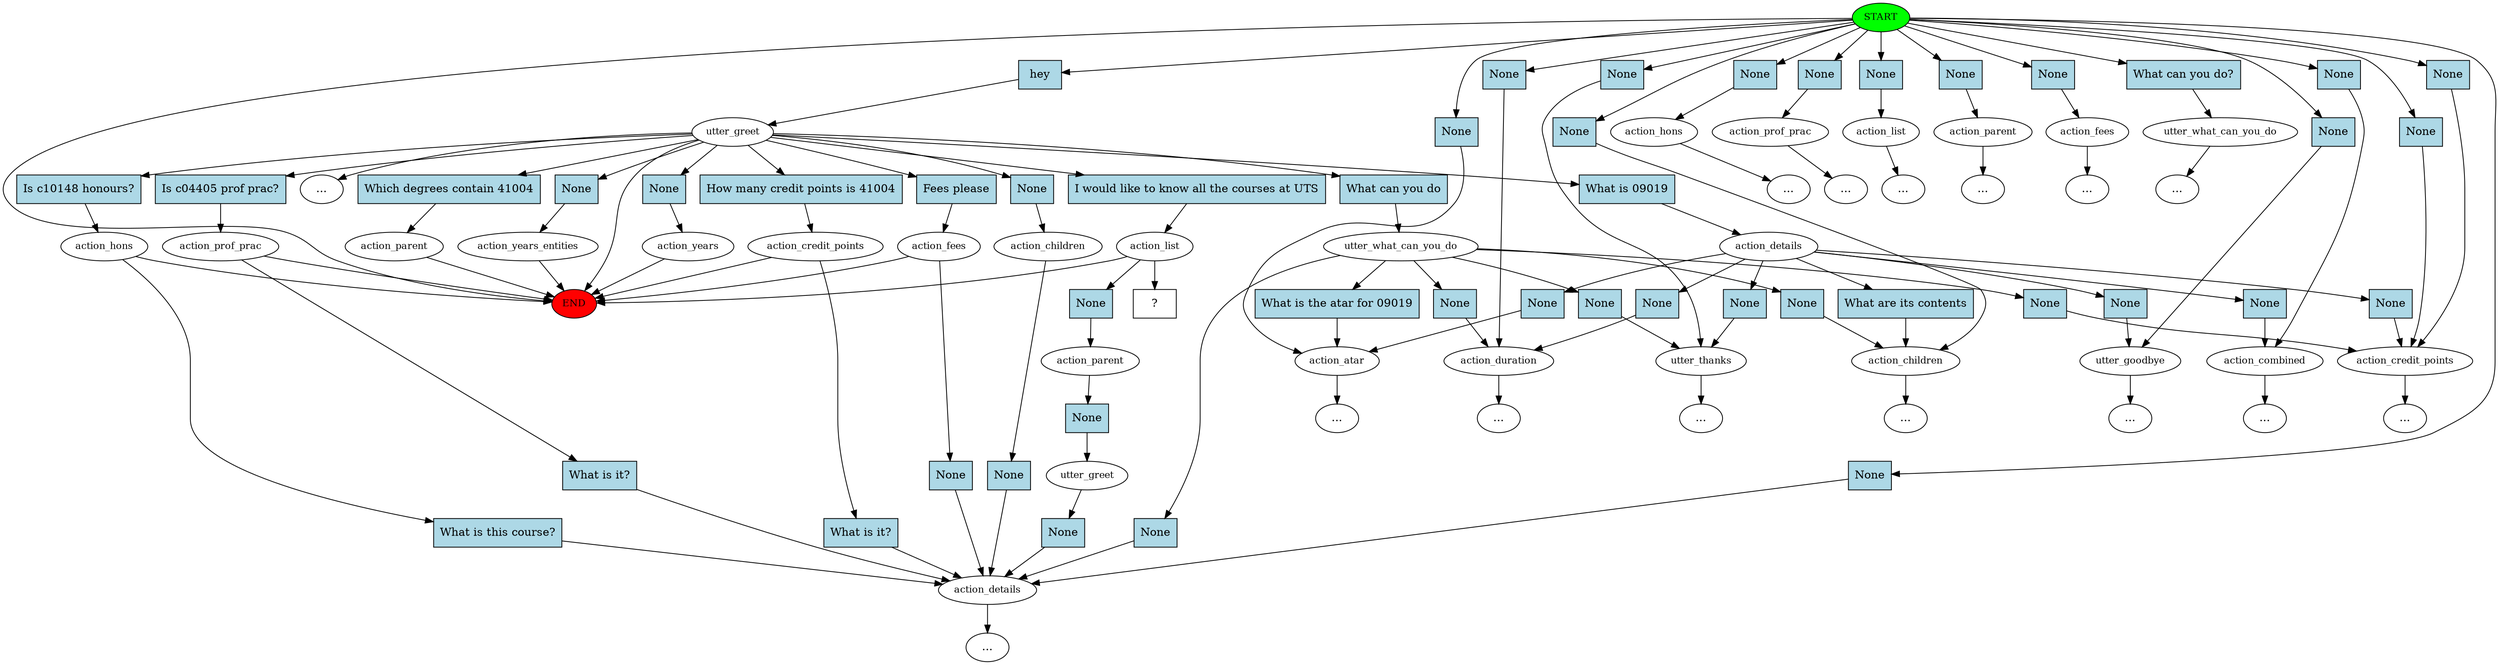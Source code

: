 digraph  {
0 [class="start active", fillcolor=green, fontsize=12, label=START, style=filled];
"-1" [class=end, fillcolor=red, fontsize=12, label=END, style=filled];
1 [class=active, fontsize=12, label=utter_greet];
2 [class="", fontsize=12, label=action_details];
3 [class="", fontsize=12, label=utter_goodbye];
6 [class="", fontsize=12, label=action_children];
7 [class="", fontsize=12, label=action_details];
12 [class="", fontsize=12, label=utter_what_can_you_do];
15 [class="", fontsize=12, label=action_children];
18 [class="", fontsize=12, label=action_hons];
23 [class="", fontsize=12, label=action_prof_prac];
29 [class="", fontsize=12, label=action_combined];
31 [class="", fontsize=12, label=action_credit_points];
34 [class="", fontsize=12, label=action_credit_points];
47 [class="", fontsize=12, label=action_duration];
57 [class="", fontsize=12, label=action_fees];
63 [class="", fontsize=12, label=action_atar];
68 [class="", fontsize=12, label=action_years];
70 [class="", fontsize=12, label=action_years_entities];
72 [class=active, fontsize=12, label=action_list];
75 [class="", fontsize=12, label=action_parent];
76 [class="", fontsize=12, label=utter_greet];
79 [class="", fontsize=12, label=action_parent];
"-25" [class=ellipsis, label="..."];
85 [class="", fontsize=12, label=action_hons];
"-29" [class=ellipsis, label="..."];
87 [class="", fontsize=12, label=action_prof_prac];
"-31" [class=ellipsis, label="..."];
"-33" [class=ellipsis, label="..."];
92 [class="", fontsize=12, label=utter_thanks];
"-36" [class=ellipsis, label="..."];
94 [class="", fontsize=12, label=action_list];
"-37" [class=ellipsis, label="..."];
"-40" [class=ellipsis, label="..."];
108 [class="", fontsize=12, label=action_parent];
"-46" [class=ellipsis, label="..."];
110 [class="", fontsize=12, label=action_fees];
"-47" [class=ellipsis, label="..."];
111 [class="", fontsize=12, label=utter_what_can_you_do];
"-49" [class=ellipsis, label="..."];
"-51" [class=ellipsis, label="..."];
"-53" [class=ellipsis, label="..."];
"-55" [class=ellipsis, label="..."];
"-57" [class=ellipsis, label="..."];
"-58" [class=ellipsis, label="..."];
144 [class="intent dashed active", label="  ?  ", shape=rect];
145 [class="intent active", fillcolor=lightblue, label=hey, shape=rect, style=filled];
146 [class=intent, fillcolor=lightblue, label=None, shape=rect, style=filled];
147 [class=intent, fillcolor=lightblue, label=None, shape=rect, style=filled];
148 [class=intent, fillcolor=lightblue, label=None, shape=rect, style=filled];
149 [class=intent, fillcolor=lightblue, label=None, shape=rect, style=filled];
150 [class=intent, fillcolor=lightblue, label=None, shape=rect, style=filled];
151 [class=intent, fillcolor=lightblue, label=None, shape=rect, style=filled];
152 [class=intent, fillcolor=lightblue, label=None, shape=rect, style=filled];
153 [class=intent, fillcolor=lightblue, label="What can you do?", shape=rect, style=filled];
154 [class=intent, fillcolor=lightblue, label=None, shape=rect, style=filled];
155 [class=intent, fillcolor=lightblue, label=None, shape=rect, style=filled];
156 [class=intent, fillcolor=lightblue, label=None, shape=rect, style=filled];
157 [class=intent, fillcolor=lightblue, label=None, shape=rect, style=filled];
158 [class=intent, fillcolor=lightblue, label=None, shape=rect, style=filled];
159 [class=intent, fillcolor=lightblue, label=None, shape=rect, style=filled];
160 [class=intent, fillcolor=lightblue, label=None, shape=rect, style=filled];
161 [class=intent, fillcolor=lightblue, label="What is 09019", shape=rect, style=filled];
162 [class=intent, fillcolor=lightblue, label="What can you do", shape=rect, style=filled];
163 [class=intent, fillcolor=lightblue, label=None, shape=rect, style=filled];
164 [class=intent, fillcolor=lightblue, label="Is c10148 honours?", shape=rect, style=filled];
165 [class=intent, fillcolor=lightblue, label="Is c04405 prof prac?", shape=rect, style=filled];
166 [class=intent, fillcolor=lightblue, label="How many credit points is 41004", shape=rect, style=filled];
167 [class=intent, fillcolor=lightblue, label="Fees please", shape=rect, style=filled];
168 [class=intent, fillcolor=lightblue, label=None, shape=rect, style=filled];
169 [class=intent, fillcolor=lightblue, label=None, shape=rect, style=filled];
170 [class="intent active", fillcolor=lightblue, label="I would like to know all the courses at UTS", shape=rect, style=filled];
171 [class=intent, fillcolor=lightblue, label="Which degrees contain 41004", shape=rect, style=filled];
172 [class=intent, fillcolor=lightblue, label=None, shape=rect, style=filled];
173 [class=intent, fillcolor=lightblue, label="What are its contents", shape=rect, style=filled];
174 [class=intent, fillcolor=lightblue, label=None, shape=rect, style=filled];
175 [class=intent, fillcolor=lightblue, label=None, shape=rect, style=filled];
176 [class=intent, fillcolor=lightblue, label=None, shape=rect, style=filled];
177 [class=intent, fillcolor=lightblue, label=None, shape=rect, style=filled];
178 [class=intent, fillcolor=lightblue, label=None, shape=rect, style=filled];
179 [class=intent, fillcolor=lightblue, label=None, shape=rect, style=filled];
180 [class=intent, fillcolor=lightblue, label="What is the atar for 09019", shape=rect, style=filled];
181 [class=intent, fillcolor=lightblue, label=None, shape=rect, style=filled];
182 [class=intent, fillcolor=lightblue, label=None, shape=rect, style=filled];
183 [class=intent, fillcolor=lightblue, label=None, shape=rect, style=filled];
184 [class=intent, fillcolor=lightblue, label=None, shape=rect, style=filled];
185 [class=intent, fillcolor=lightblue, label=None, shape=rect, style=filled];
186 [class=intent, fillcolor=lightblue, label="What is this course?", shape=rect, style=filled];
187 [class=intent, fillcolor=lightblue, label="What is it?", shape=rect, style=filled];
188 [class=intent, fillcolor=lightblue, label="What is it?", shape=rect, style=filled];
189 [class=intent, fillcolor=lightblue, label=None, shape=rect, style=filled];
190 [class=intent, fillcolor=lightblue, label=None, shape=rect, style=filled];
191 [class=intent, fillcolor=lightblue, label=None, shape=rect, style=filled];
192 [class=intent, fillcolor=lightblue, label=None, shape=rect, style=filled];
0 -> "-1"  [class="", key=NONE, label=""];
0 -> 145  [class=active, key=0];
0 -> 146  [class="", key=0];
0 -> 147  [class="", key=0];
0 -> 148  [class="", key=0];
0 -> 149  [class="", key=0];
0 -> 150  [class="", key=0];
0 -> 151  [class="", key=0];
0 -> 152  [class="", key=0];
0 -> 153  [class="", key=0];
0 -> 154  [class="", key=0];
0 -> 155  [class="", key=0];
0 -> 156  [class="", key=0];
0 -> 157  [class="", key=0];
0 -> 158  [class="", key=0];
0 -> 159  [class="", key=0];
0 -> 160  [class="", key=0];
1 -> "-1"  [class="", key=NONE, label=""];
1 -> "-55"  [class="", key=NONE, label=""];
1 -> 161  [class="", key=0];
1 -> 162  [class="", key=0];
1 -> 163  [class="", key=0];
1 -> 164  [class="", key=0];
1 -> 165  [class="", key=0];
1 -> 166  [class="", key=0];
1 -> 167  [class="", key=0];
1 -> 168  [class="", key=0];
1 -> 169  [class="", key=0];
1 -> 170  [class=active, key=0];
1 -> 171  [class="", key=0];
2 -> 172  [class="", key=0];
2 -> 173  [class="", key=0];
2 -> 174  [class="", key=0];
2 -> 175  [class="", key=0];
2 -> 176  [class="", key=0];
2 -> 177  [class="", key=0];
2 -> 178  [class="", key=0];
3 -> "-25"  [class="", key=NONE, label=""];
6 -> "-53"  [class="", key=NONE, label=""];
7 -> "-57"  [class="", key=NONE, label=""];
12 -> 179  [class="", key=0];
12 -> 180  [class="", key=0];
12 -> 181  [class="", key=0];
12 -> 182  [class="", key=0];
12 -> 183  [class="", key=0];
12 -> 184  [class="", key=0];
15 -> 185  [class="", key=0];
18 -> "-1"  [class="", key=NONE, label=""];
18 -> 186  [class="", key=0];
23 -> "-1"  [class="", key=NONE, label=""];
23 -> 187  [class="", key=0];
29 -> "-33"  [class="", key=NONE, label=""];
31 -> "-1"  [class="", key=NONE, label=""];
31 -> 188  [class="", key=0];
34 -> "-36"  [class="", key=NONE, label=""];
47 -> "-40"  [class="", key=NONE, label=""];
57 -> "-1"  [class="", key=NONE, label=""];
57 -> 189  [class="", key=0];
63 -> "-58"  [class="", key=NONE, label=""];
68 -> "-1"  [class="", key=NONE, label=""];
70 -> "-1"  [class="", key=NONE, label=""];
72 -> "-1"  [class="", key=NONE, label=""];
72 -> 144  [class=active, key=NONE, label=""];
72 -> 190  [class="", key=0];
75 -> 191  [class="", key=0];
76 -> 192  [class="", key=0];
79 -> "-1"  [class="", key=NONE, label=""];
85 -> "-29"  [class="", key=NONE, label=""];
87 -> "-31"  [class="", key=NONE, label=""];
92 -> "-49"  [class="", key=NONE, label=""];
94 -> "-37"  [class="", key=NONE, label=""];
108 -> "-46"  [class="", key=NONE, label=""];
110 -> "-47"  [class="", key=NONE, label=""];
111 -> "-51"  [class="", key=NONE, label=""];
145 -> 1  [class=active, key=0];
146 -> 7  [class="", key=0];
147 -> 85  [class="", key=0];
148 -> 87  [class="", key=0];
149 -> 92  [class="", key=0];
150 -> 94  [class="", key=0];
151 -> 108  [class="", key=0];
152 -> 110  [class="", key=0];
153 -> 111  [class="", key=0];
154 -> 3  [class="", key=0];
155 -> 6  [class="", key=0];
156 -> 29  [class="", key=0];
157 -> 34  [class="", key=0];
158 -> 34  [class="", key=0];
159 -> 47  [class="", key=0];
160 -> 63  [class="", key=0];
161 -> 2  [class="", key=0];
162 -> 12  [class="", key=0];
163 -> 15  [class="", key=0];
164 -> 18  [class="", key=0];
165 -> 23  [class="", key=0];
166 -> 31  [class="", key=0];
167 -> 57  [class="", key=0];
168 -> 68  [class="", key=0];
169 -> 70  [class="", key=0];
170 -> 72  [class=active, key=0];
171 -> 79  [class="", key=0];
172 -> 3  [class="", key=0];
173 -> 6  [class="", key=0];
174 -> 29  [class="", key=0];
175 -> 34  [class="", key=0];
176 -> 47  [class="", key=0];
177 -> 63  [class="", key=0];
178 -> 92  [class="", key=0];
179 -> 6  [class="", key=0];
180 -> 63  [class="", key=0];
181 -> 7  [class="", key=0];
182 -> 34  [class="", key=0];
183 -> 47  [class="", key=0];
184 -> 92  [class="", key=0];
185 -> 7  [class="", key=0];
186 -> 7  [class="", key=0];
187 -> 7  [class="", key=0];
188 -> 7  [class="", key=0];
189 -> 7  [class="", key=0];
190 -> 75  [class="", key=0];
191 -> 76  [class="", key=0];
192 -> 7  [class="", key=0];
}
